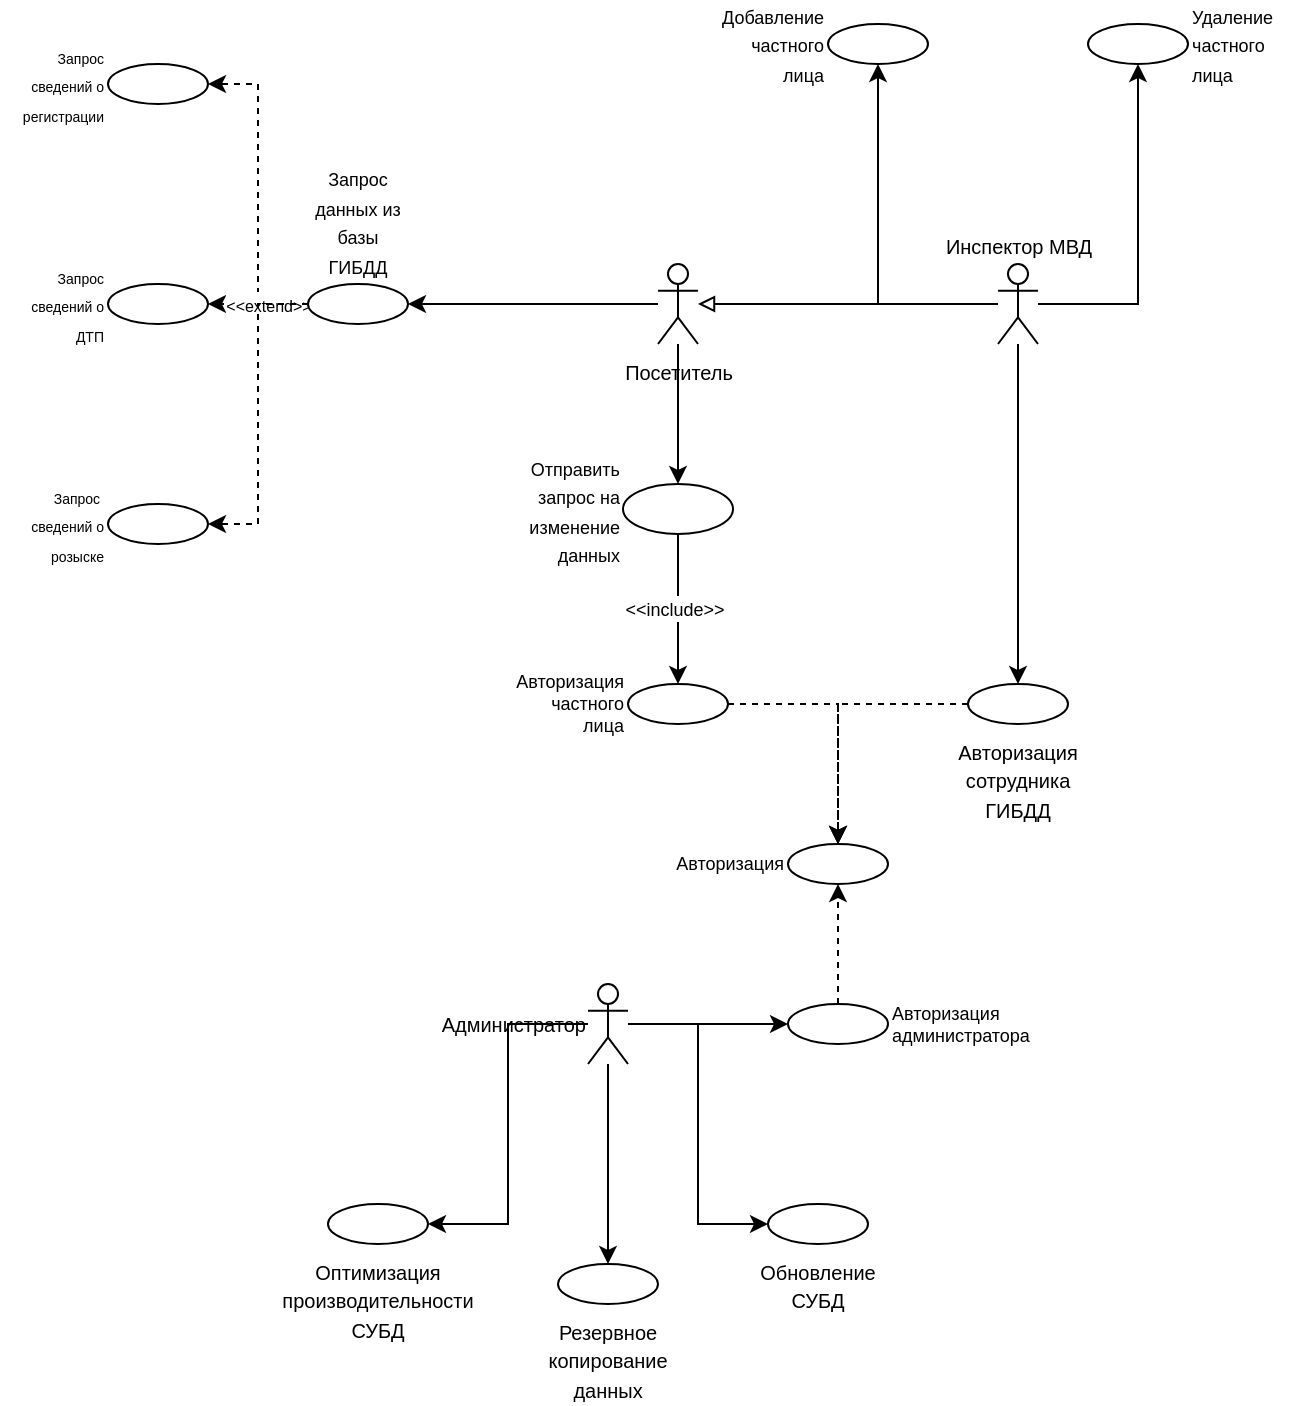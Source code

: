 <mxfile version="24.7.12">
  <diagram name="Страница — 1" id="hDQKMBxuKBG5lj5dk2z1">
    <mxGraphModel dx="913" dy="461" grid="1" gridSize="10" guides="1" tooltips="1" connect="1" arrows="1" fold="1" page="1" pageScale="1" pageWidth="827" pageHeight="1169" math="0" shadow="0">
      <root>
        <mxCell id="0" />
        <mxCell id="1" parent="0" />
        <mxCell id="RwbIdz6LGd90N_nzUWjb-36" value="" style="edgeStyle=orthogonalEdgeStyle;rounded=0;orthogonalLoop=1;jettySize=auto;html=1;" edge="1" parent="1" source="RwbIdz6LGd90N_nzUWjb-2" target="RwbIdz6LGd90N_nzUWjb-17">
          <mxGeometry relative="1" as="geometry" />
        </mxCell>
        <mxCell id="RwbIdz6LGd90N_nzUWjb-56" value="" style="edgeStyle=orthogonalEdgeStyle;rounded=0;orthogonalLoop=1;jettySize=auto;html=1;strokeWidth=1;endArrow=block;endFill=0;" edge="1" parent="1" source="RwbIdz6LGd90N_nzUWjb-2" target="RwbIdz6LGd90N_nzUWjb-3">
          <mxGeometry relative="1" as="geometry" />
        </mxCell>
        <mxCell id="RwbIdz6LGd90N_nzUWjb-96" value="" style="edgeStyle=orthogonalEdgeStyle;rounded=0;orthogonalLoop=1;jettySize=auto;html=1;" edge="1" parent="1" source="RwbIdz6LGd90N_nzUWjb-2" target="RwbIdz6LGd90N_nzUWjb-93">
          <mxGeometry relative="1" as="geometry" />
        </mxCell>
        <mxCell id="RwbIdz6LGd90N_nzUWjb-98" style="edgeStyle=orthogonalEdgeStyle;rounded=0;orthogonalLoop=1;jettySize=auto;html=1;entryX=0.5;entryY=1;entryDx=0;entryDy=0;" edge="1" parent="1" source="RwbIdz6LGd90N_nzUWjb-2" target="RwbIdz6LGd90N_nzUWjb-92">
          <mxGeometry relative="1" as="geometry" />
        </mxCell>
        <mxCell id="RwbIdz6LGd90N_nzUWjb-2" value="&lt;font style=&quot;font-size: 10px;&quot;&gt;Инспектор МВД&lt;/font&gt;" style="shape=umlActor;verticalLabelPosition=top;verticalAlign=bottom;html=1;outlineConnect=0;labelPosition=center;align=center;" vertex="1" parent="1">
          <mxGeometry x="645" y="410" width="20" height="40" as="geometry" />
        </mxCell>
        <mxCell id="RwbIdz6LGd90N_nzUWjb-42" value="" style="edgeStyle=orthogonalEdgeStyle;rounded=0;orthogonalLoop=1;jettySize=auto;html=1;" edge="1" parent="1" source="RwbIdz6LGd90N_nzUWjb-3" target="RwbIdz6LGd90N_nzUWjb-23">
          <mxGeometry relative="1" as="geometry" />
        </mxCell>
        <mxCell id="RwbIdz6LGd90N_nzUWjb-66" value="" style="edgeStyle=orthogonalEdgeStyle;rounded=0;orthogonalLoop=1;jettySize=auto;html=1;" edge="1" parent="1" source="RwbIdz6LGd90N_nzUWjb-3" target="RwbIdz6LGd90N_nzUWjb-65">
          <mxGeometry relative="1" as="geometry" />
        </mxCell>
        <mxCell id="RwbIdz6LGd90N_nzUWjb-3" value="&lt;font style=&quot;font-size: 10px;&quot;&gt;Посетитель&lt;/font&gt;" style="shape=umlActor;verticalLabelPosition=bottom;verticalAlign=top;html=1;outlineConnect=0;" vertex="1" parent="1">
          <mxGeometry x="475" y="410" width="20" height="40" as="geometry" />
        </mxCell>
        <mxCell id="RwbIdz6LGd90N_nzUWjb-81" value="" style="edgeStyle=orthogonalEdgeStyle;rounded=0;orthogonalLoop=1;jettySize=auto;html=1;" edge="1" parent="1" source="RwbIdz6LGd90N_nzUWjb-5" target="RwbIdz6LGd90N_nzUWjb-79">
          <mxGeometry relative="1" as="geometry" />
        </mxCell>
        <mxCell id="RwbIdz6LGd90N_nzUWjb-87" value="" style="edgeStyle=orthogonalEdgeStyle;rounded=0;orthogonalLoop=1;jettySize=auto;html=1;" edge="1" parent="1" source="RwbIdz6LGd90N_nzUWjb-5" target="RwbIdz6LGd90N_nzUWjb-84">
          <mxGeometry relative="1" as="geometry" />
        </mxCell>
        <mxCell id="RwbIdz6LGd90N_nzUWjb-90" style="edgeStyle=orthogonalEdgeStyle;rounded=0;orthogonalLoop=1;jettySize=auto;html=1;entryX=1;entryY=0.5;entryDx=0;entryDy=0;" edge="1" parent="1" source="RwbIdz6LGd90N_nzUWjb-5" target="RwbIdz6LGd90N_nzUWjb-86">
          <mxGeometry relative="1" as="geometry" />
        </mxCell>
        <mxCell id="RwbIdz6LGd90N_nzUWjb-91" style="edgeStyle=orthogonalEdgeStyle;rounded=0;orthogonalLoop=1;jettySize=auto;html=1;entryX=0;entryY=0.5;entryDx=0;entryDy=0;" edge="1" parent="1" source="RwbIdz6LGd90N_nzUWjb-5" target="RwbIdz6LGd90N_nzUWjb-85">
          <mxGeometry relative="1" as="geometry" />
        </mxCell>
        <mxCell id="RwbIdz6LGd90N_nzUWjb-5" value="&lt;font style=&quot;font-size: 10px;&quot;&gt;Администратор&lt;/font&gt;" style="shape=umlActor;verticalLabelPosition=middle;verticalAlign=middle;html=1;outlineConnect=0;labelPosition=left;align=right;" vertex="1" parent="1">
          <mxGeometry x="440" y="770" width="20" height="40" as="geometry" />
        </mxCell>
        <mxCell id="RwbIdz6LGd90N_nzUWjb-16" value="&lt;font style=&quot;font-size: 9px;&quot;&gt;Авторизация&lt;/font&gt;" style="ellipse;whiteSpace=wrap;html=1;labelPosition=left;verticalLabelPosition=middle;align=right;verticalAlign=middle;fontSize=9;labelBorderColor=none;" vertex="1" parent="1">
          <mxGeometry x="540" y="700" width="50" height="20" as="geometry" />
        </mxCell>
        <mxCell id="RwbIdz6LGd90N_nzUWjb-26" value="" style="edgeStyle=orthogonalEdgeStyle;rounded=0;orthogonalLoop=1;jettySize=auto;html=1;dashed=1;" edge="1" parent="1" source="RwbIdz6LGd90N_nzUWjb-24" target="RwbIdz6LGd90N_nzUWjb-16">
          <mxGeometry relative="1" as="geometry" />
        </mxCell>
        <mxCell id="RwbIdz6LGd90N_nzUWjb-74" style="edgeStyle=orthogonalEdgeStyle;rounded=0;orthogonalLoop=1;jettySize=auto;html=1;exitX=0;exitY=0.5;exitDx=0;exitDy=0;entryX=0.5;entryY=0;entryDx=0;entryDy=0;dashed=1;" edge="1" parent="1" source="RwbIdz6LGd90N_nzUWjb-17" target="RwbIdz6LGd90N_nzUWjb-16">
          <mxGeometry relative="1" as="geometry" />
        </mxCell>
        <mxCell id="RwbIdz6LGd90N_nzUWjb-17" value="&lt;font style=&quot;font-size: 10px;&quot;&gt;Авторизация сотрудника ГИБДД&lt;/font&gt;" style="ellipse;whiteSpace=wrap;html=1;labelPosition=center;verticalLabelPosition=bottom;align=center;verticalAlign=top;" vertex="1" parent="1">
          <mxGeometry x="630" y="620" width="50" height="20" as="geometry" />
        </mxCell>
        <mxCell id="RwbIdz6LGd90N_nzUWjb-46" style="edgeStyle=orthogonalEdgeStyle;rounded=0;orthogonalLoop=1;jettySize=auto;html=1;exitX=0;exitY=0.5;exitDx=0;exitDy=0;entryX=1;entryY=0.5;entryDx=0;entryDy=0;dashed=1;" edge="1" parent="1" source="RwbIdz6LGd90N_nzUWjb-23" target="RwbIdz6LGd90N_nzUWjb-37">
          <mxGeometry relative="1" as="geometry" />
        </mxCell>
        <mxCell id="RwbIdz6LGd90N_nzUWjb-47" style="edgeStyle=orthogonalEdgeStyle;rounded=0;orthogonalLoop=1;jettySize=auto;html=1;entryX=1;entryY=0.5;entryDx=0;entryDy=0;dashed=1;" edge="1" parent="1" source="RwbIdz6LGd90N_nzUWjb-23" target="RwbIdz6LGd90N_nzUWjb-43">
          <mxGeometry relative="1" as="geometry" />
        </mxCell>
        <mxCell id="RwbIdz6LGd90N_nzUWjb-50" value="&lt;font style=&quot;font-size: 8px;&quot;&gt;&amp;lt;&amp;lt;extend&amp;gt;&amp;gt;&lt;/font&gt;" style="edgeLabel;html=1;align=center;verticalAlign=middle;resizable=0;points=[];" vertex="1" connectable="0" parent="RwbIdz6LGd90N_nzUWjb-47">
          <mxGeometry x="0.385" y="1" relative="1" as="geometry">
            <mxPoint x="14" y="-1" as="offset" />
          </mxGeometry>
        </mxCell>
        <mxCell id="RwbIdz6LGd90N_nzUWjb-49" style="edgeStyle=orthogonalEdgeStyle;rounded=0;orthogonalLoop=1;jettySize=auto;html=1;exitX=0;exitY=0.5;exitDx=0;exitDy=0;entryX=1;entryY=0.5;entryDx=0;entryDy=0;dashed=1;" edge="1" parent="1" source="RwbIdz6LGd90N_nzUWjb-23" target="RwbIdz6LGd90N_nzUWjb-45">
          <mxGeometry relative="1" as="geometry" />
        </mxCell>
        <mxCell id="RwbIdz6LGd90N_nzUWjb-23" value="&lt;font style=&quot;font-size: 9px;&quot;&gt;Запрос данных из базы ГИБДД&lt;/font&gt;" style="ellipse;whiteSpace=wrap;html=1;labelPosition=center;verticalLabelPosition=top;align=center;verticalAlign=bottom;" vertex="1" parent="1">
          <mxGeometry x="300" y="420" width="50" height="20" as="geometry" />
        </mxCell>
        <mxCell id="RwbIdz6LGd90N_nzUWjb-27" value="" style="edgeStyle=orthogonalEdgeStyle;rounded=0;orthogonalLoop=1;jettySize=auto;html=1;dashed=1;" edge="1" parent="1" source="RwbIdz6LGd90N_nzUWjb-24" target="RwbIdz6LGd90N_nzUWjb-16">
          <mxGeometry relative="1" as="geometry" />
        </mxCell>
        <mxCell id="RwbIdz6LGd90N_nzUWjb-37" value="&lt;font style=&quot;font-size: 7px;&quot;&gt;Запрос сведений о регистрации&lt;/font&gt;" style="ellipse;whiteSpace=wrap;html=1;labelPosition=left;verticalLabelPosition=middle;align=right;verticalAlign=middle;" vertex="1" parent="1">
          <mxGeometry x="200" y="310" width="50" height="20" as="geometry" />
        </mxCell>
        <mxCell id="RwbIdz6LGd90N_nzUWjb-43" value="&lt;font style=&quot;font-size: 7px;&quot;&gt;Запрос сведений о ДТП&lt;/font&gt;" style="ellipse;whiteSpace=wrap;html=1;labelPosition=left;verticalLabelPosition=middle;align=right;verticalAlign=middle;" vertex="1" parent="1">
          <mxGeometry x="200" y="420" width="50" height="20" as="geometry" />
        </mxCell>
        <mxCell id="RwbIdz6LGd90N_nzUWjb-45" value="&lt;font style=&quot;font-size: 7px;&quot;&gt;Запрос&amp;nbsp; сведений о розыске&lt;/font&gt;" style="ellipse;whiteSpace=wrap;html=1;labelPosition=left;verticalLabelPosition=middle;align=right;verticalAlign=middle;" vertex="1" parent="1">
          <mxGeometry x="200" y="530" width="50" height="20" as="geometry" />
        </mxCell>
        <mxCell id="RwbIdz6LGd90N_nzUWjb-71" value="" style="edgeStyle=orthogonalEdgeStyle;rounded=0;orthogonalLoop=1;jettySize=auto;html=1;" edge="1" parent="1" source="RwbIdz6LGd90N_nzUWjb-65" target="RwbIdz6LGd90N_nzUWjb-24">
          <mxGeometry relative="1" as="geometry" />
        </mxCell>
        <mxCell id="RwbIdz6LGd90N_nzUWjb-72" value="&lt;font style=&quot;font-size: 9px;&quot;&gt;&amp;lt;&amp;lt;include&amp;gt;&amp;gt;&lt;/font&gt;" style="edgeLabel;html=1;align=center;verticalAlign=middle;resizable=0;points=[];" vertex="1" connectable="0" parent="RwbIdz6LGd90N_nzUWjb-71">
          <mxGeometry x="-0.02" y="-2" relative="1" as="geometry">
            <mxPoint as="offset" />
          </mxGeometry>
        </mxCell>
        <mxCell id="RwbIdz6LGd90N_nzUWjb-65" value="&lt;font style=&quot;font-size: 9px;&quot;&gt;Отправить запрос на изменение данных&lt;/font&gt;" style="ellipse;whiteSpace=wrap;html=1;labelPosition=left;verticalLabelPosition=middle;align=right;verticalAlign=middle;" vertex="1" parent="1">
          <mxGeometry x="457.5" y="520" width="55" height="25" as="geometry" />
        </mxCell>
        <mxCell id="RwbIdz6LGd90N_nzUWjb-24" value="&lt;font style=&quot;font-size: 9px;&quot;&gt;Авторизация частного лица&lt;/font&gt;" style="ellipse;whiteSpace=wrap;html=1;labelPosition=left;verticalLabelPosition=middle;align=right;verticalAlign=middle;fontSize=9;" vertex="1" parent="1">
          <mxGeometry x="460" y="620" width="50" height="20" as="geometry" />
        </mxCell>
        <mxCell id="RwbIdz6LGd90N_nzUWjb-82" value="" style="edgeStyle=orthogonalEdgeStyle;rounded=0;orthogonalLoop=1;jettySize=auto;html=1;dashed=1;" edge="1" parent="1" source="RwbIdz6LGd90N_nzUWjb-79" target="RwbIdz6LGd90N_nzUWjb-16">
          <mxGeometry relative="1" as="geometry" />
        </mxCell>
        <mxCell id="RwbIdz6LGd90N_nzUWjb-79" value="&lt;font style=&quot;font-size: 9px;&quot;&gt;Авторизация администратора&lt;/font&gt;" style="ellipse;whiteSpace=wrap;html=1;labelPosition=right;verticalLabelPosition=middle;align=left;verticalAlign=middle;fontSize=9;" vertex="1" parent="1">
          <mxGeometry x="540" y="780" width="50" height="20" as="geometry" />
        </mxCell>
        <mxCell id="RwbIdz6LGd90N_nzUWjb-84" value="&lt;font style=&quot;font-size: 10px;&quot;&gt;Резервное копирование данных&lt;/font&gt;" style="ellipse;whiteSpace=wrap;html=1;labelPosition=center;verticalLabelPosition=bottom;align=center;verticalAlign=top;" vertex="1" parent="1">
          <mxGeometry x="425" y="910" width="50" height="20" as="geometry" />
        </mxCell>
        <mxCell id="RwbIdz6LGd90N_nzUWjb-85" value="&lt;span style=&quot;font-size: 10px;&quot;&gt;Обновление СУБД&lt;/span&gt;" style="ellipse;whiteSpace=wrap;html=1;labelPosition=center;verticalLabelPosition=bottom;align=center;verticalAlign=top;" vertex="1" parent="1">
          <mxGeometry x="530" y="880" width="50" height="20" as="geometry" />
        </mxCell>
        <mxCell id="RwbIdz6LGd90N_nzUWjb-86" value="&lt;span style=&quot;font-size: 10px;&quot;&gt;Оптимизация производительности СУБД&lt;/span&gt;" style="ellipse;whiteSpace=wrap;html=1;labelPosition=center;verticalLabelPosition=bottom;align=center;verticalAlign=top;" vertex="1" parent="1">
          <mxGeometry x="310" y="880" width="50" height="20" as="geometry" />
        </mxCell>
        <mxCell id="RwbIdz6LGd90N_nzUWjb-92" value="&lt;font style=&quot;font-size: 9px;&quot;&gt;Добавление частного лица&lt;/font&gt;" style="ellipse;whiteSpace=wrap;html=1;labelPosition=left;verticalLabelPosition=middle;align=right;verticalAlign=middle;" vertex="1" parent="1">
          <mxGeometry x="560" y="290" width="50" height="20" as="geometry" />
        </mxCell>
        <mxCell id="RwbIdz6LGd90N_nzUWjb-93" value="&lt;font style=&quot;font-size: 9px;&quot;&gt;Удаление частного лица&lt;/font&gt;" style="ellipse;whiteSpace=wrap;html=1;labelPosition=right;verticalLabelPosition=middle;align=left;verticalAlign=middle;" vertex="1" parent="1">
          <mxGeometry x="690" y="290" width="50" height="20" as="geometry" />
        </mxCell>
      </root>
    </mxGraphModel>
  </diagram>
</mxfile>
